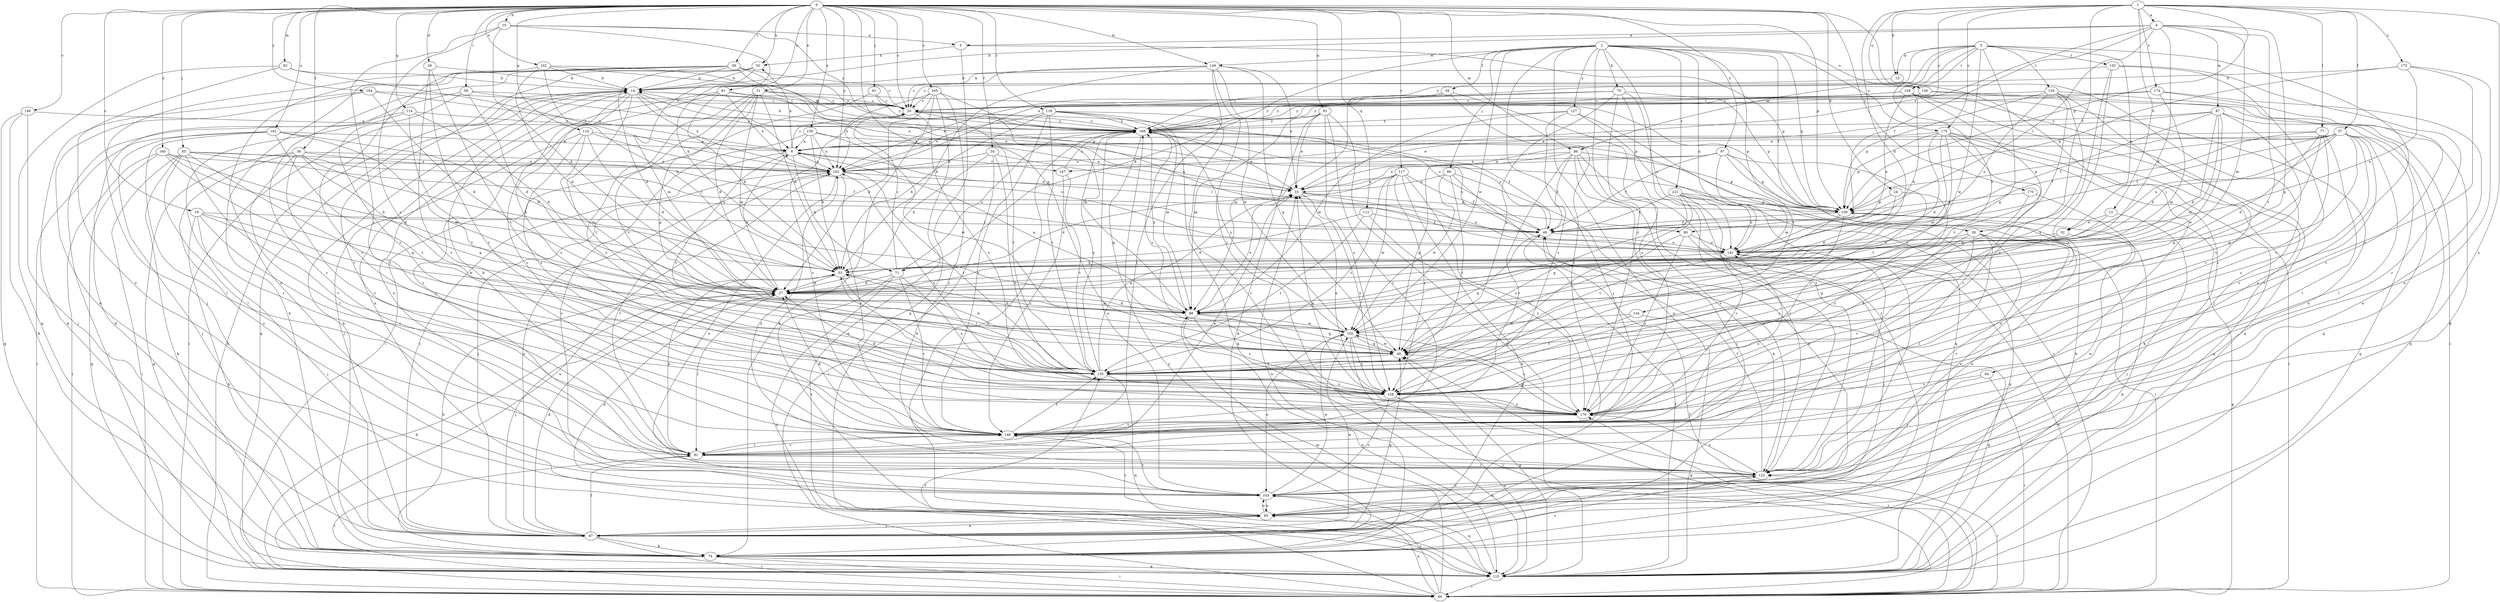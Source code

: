 strict digraph  {
0;
1;
2;
3;
4;
5;
6;
10;
12;
13;
14;
19;
20;
24;
26;
27;
31;
32;
33;
34;
36;
37;
38;
39;
40;
46;
52;
53;
58;
59;
60;
61;
64;
65;
66;
67;
70;
71;
74;
77;
80;
81;
82;
86;
87;
88;
91;
93;
95;
97;
102;
103;
109;
110;
112;
114;
115;
117;
118;
121;
122;
127;
128;
129;
130;
132;
134;
135;
136;
141;
146;
147;
148;
149;
155;
159;
160;
161;
162;
164;
165;
169;
170;
172;
174;
175;
176;
0 -> 10  [label=b];
0 -> 19  [label=c];
0 -> 20  [label=c];
0 -> 24  [label=d];
0 -> 26  [label=d];
0 -> 31  [label=e];
0 -> 34  [label=f];
0 -> 36  [label=f];
0 -> 46  [label=g];
0 -> 52  [label=h];
0 -> 58  [label=i];
0 -> 59  [label=i];
0 -> 61  [label=j];
0 -> 64  [label=j];
0 -> 65  [label=j];
0 -> 82  [label=m];
0 -> 86  [label=m];
0 -> 91  [label=n];
0 -> 93  [label=n];
0 -> 97  [label=o];
0 -> 102  [label=o];
0 -> 109  [label=p];
0 -> 110  [label=q];
0 -> 112  [label=q];
0 -> 114  [label=q];
0 -> 117  [label=r];
0 -> 118  [label=r];
0 -> 146  [label=v];
0 -> 149  [label=w];
0 -> 159  [label=x];
0 -> 160  [label=x];
0 -> 161  [label=x];
0 -> 162  [label=x];
0 -> 164  [label=y];
0 -> 165  [label=y];
0 -> 170  [label=z];
1 -> 4  [label=a];
1 -> 12  [label=b];
1 -> 13  [label=b];
1 -> 27  [label=d];
1 -> 37  [label=f];
1 -> 38  [label=f];
1 -> 77  [label=l];
1 -> 103  [label=o];
1 -> 109  [label=p];
1 -> 136  [label=u];
1 -> 169  [label=y];
1 -> 172  [label=z];
1 -> 174  [label=z];
1 -> 175  [label=z];
2 -> 38  [label=f];
2 -> 39  [label=f];
2 -> 66  [label=j];
2 -> 67  [label=j];
2 -> 70  [label=k];
2 -> 71  [label=k];
2 -> 109  [label=p];
2 -> 115  [label=q];
2 -> 121  [label=r];
2 -> 122  [label=r];
2 -> 127  [label=s];
2 -> 128  [label=s];
2 -> 136  [label=u];
2 -> 141  [label=u];
2 -> 149  [label=w];
2 -> 155  [label=w];
2 -> 175  [label=z];
2 -> 176  [label=z];
3 -> 13  [label=b];
3 -> 32  [label=e];
3 -> 46  [label=g];
3 -> 86  [label=m];
3 -> 95  [label=n];
3 -> 129  [label=t];
3 -> 130  [label=t];
3 -> 132  [label=t];
3 -> 134  [label=t];
3 -> 155  [label=w];
3 -> 162  [label=x];
3 -> 169  [label=y];
4 -> 5  [label=a];
4 -> 14  [label=b];
4 -> 27  [label=d];
4 -> 40  [label=f];
4 -> 46  [label=g];
4 -> 80  [label=l];
4 -> 87  [label=m];
4 -> 88  [label=m];
4 -> 135  [label=t];
4 -> 147  [label=v];
5 -> 52  [label=h];
5 -> 109  [label=p];
5 -> 115  [label=q];
6 -> 20  [label=c];
6 -> 52  [label=h];
6 -> 67  [label=j];
6 -> 71  [label=k];
6 -> 80  [label=l];
6 -> 135  [label=t];
6 -> 147  [label=v];
6 -> 162  [label=x];
10 -> 5  [label=a];
10 -> 27  [label=d];
10 -> 53  [label=h];
10 -> 128  [label=s];
10 -> 169  [label=y];
10 -> 176  [label=z];
12 -> 32  [label=e];
12 -> 53  [label=h];
12 -> 67  [label=j];
13 -> 20  [label=c];
13 -> 67  [label=j];
14 -> 20  [label=c];
14 -> 33  [label=e];
14 -> 60  [label=i];
14 -> 95  [label=n];
14 -> 109  [label=p];
14 -> 115  [label=q];
14 -> 135  [label=t];
14 -> 148  [label=v];
14 -> 162  [label=x];
14 -> 176  [label=z];
19 -> 40  [label=f];
19 -> 67  [label=j];
19 -> 74  [label=k];
19 -> 135  [label=t];
19 -> 148  [label=v];
19 -> 155  [label=w];
20 -> 14  [label=b];
20 -> 128  [label=s];
20 -> 135  [label=t];
20 -> 148  [label=v];
20 -> 169  [label=y];
24 -> 27  [label=d];
24 -> 109  [label=p];
24 -> 176  [label=z];
26 -> 14  [label=b];
26 -> 135  [label=t];
26 -> 148  [label=v];
26 -> 176  [label=z];
27 -> 6  [label=a];
27 -> 67  [label=j];
27 -> 81  [label=l];
27 -> 88  [label=m];
31 -> 20  [label=c];
31 -> 27  [label=d];
31 -> 46  [label=g];
31 -> 53  [label=h];
31 -> 88  [label=m];
31 -> 109  [label=p];
31 -> 135  [label=t];
31 -> 176  [label=z];
32 -> 46  [label=g];
32 -> 141  [label=u];
32 -> 176  [label=z];
33 -> 109  [label=p];
33 -> 128  [label=s];
33 -> 141  [label=u];
34 -> 40  [label=f];
34 -> 53  [label=h];
34 -> 60  [label=i];
34 -> 162  [label=x];
34 -> 176  [label=z];
36 -> 40  [label=f];
36 -> 46  [label=g];
36 -> 53  [label=h];
36 -> 81  [label=l];
36 -> 103  [label=o];
36 -> 115  [label=q];
36 -> 148  [label=v];
36 -> 162  [label=x];
37 -> 6  [label=a];
37 -> 33  [label=e];
37 -> 40  [label=f];
37 -> 46  [label=g];
37 -> 53  [label=h];
37 -> 81  [label=l];
37 -> 109  [label=p];
37 -> 115  [label=q];
37 -> 141  [label=u];
37 -> 148  [label=v];
37 -> 176  [label=z];
38 -> 81  [label=l];
38 -> 103  [label=o];
38 -> 122  [label=r];
38 -> 128  [label=s];
38 -> 141  [label=u];
38 -> 148  [label=v];
39 -> 20  [label=c];
39 -> 67  [label=j];
39 -> 88  [label=m];
39 -> 148  [label=v];
39 -> 162  [label=x];
40 -> 20  [label=c];
40 -> 46  [label=g];
40 -> 141  [label=u];
40 -> 169  [label=y];
46 -> 53  [label=h];
46 -> 135  [label=t];
46 -> 155  [label=w];
46 -> 169  [label=y];
52 -> 14  [label=b];
52 -> 74  [label=k];
52 -> 81  [label=l];
52 -> 88  [label=m];
53 -> 27  [label=d];
53 -> 135  [label=t];
58 -> 6  [label=a];
58 -> 20  [label=c];
58 -> 27  [label=d];
58 -> 74  [label=k];
58 -> 128  [label=s];
59 -> 14  [label=b];
59 -> 20  [label=c];
59 -> 27  [label=d];
59 -> 67  [label=j];
59 -> 103  [label=o];
59 -> 109  [label=p];
59 -> 122  [label=r];
59 -> 169  [label=y];
60 -> 14  [label=b];
60 -> 40  [label=f];
60 -> 46  [label=g];
60 -> 81  [label=l];
60 -> 95  [label=n];
60 -> 103  [label=o];
60 -> 109  [label=p];
60 -> 122  [label=r];
60 -> 135  [label=t];
60 -> 141  [label=u];
60 -> 169  [label=y];
60 -> 176  [label=z];
61 -> 20  [label=c];
61 -> 60  [label=i];
61 -> 169  [label=y];
64 -> 60  [label=i];
64 -> 122  [label=r];
64 -> 128  [label=s];
65 -> 40  [label=f];
65 -> 60  [label=i];
65 -> 74  [label=k];
65 -> 81  [label=l];
65 -> 135  [label=t];
65 -> 141  [label=u];
65 -> 148  [label=v];
65 -> 162  [label=x];
66 -> 33  [label=e];
66 -> 95  [label=n];
66 -> 122  [label=r];
66 -> 135  [label=t];
66 -> 155  [label=w];
67 -> 27  [label=d];
67 -> 46  [label=g];
67 -> 60  [label=i];
67 -> 74  [label=k];
67 -> 81  [label=l];
67 -> 95  [label=n];
67 -> 155  [label=w];
67 -> 162  [label=x];
70 -> 20  [label=c];
70 -> 46  [label=g];
70 -> 109  [label=p];
70 -> 122  [label=r];
70 -> 141  [label=u];
70 -> 169  [label=y];
70 -> 176  [label=z];
71 -> 20  [label=c];
71 -> 27  [label=d];
71 -> 95  [label=n];
71 -> 115  [label=q];
71 -> 128  [label=s];
71 -> 148  [label=v];
71 -> 169  [label=y];
74 -> 14  [label=b];
74 -> 33  [label=e];
74 -> 53  [label=h];
74 -> 60  [label=i];
74 -> 115  [label=q];
74 -> 122  [label=r];
77 -> 6  [label=a];
77 -> 27  [label=d];
77 -> 40  [label=f];
77 -> 46  [label=g];
77 -> 81  [label=l];
77 -> 128  [label=s];
80 -> 67  [label=j];
80 -> 135  [label=t];
80 -> 141  [label=u];
80 -> 176  [label=z];
81 -> 14  [label=b];
81 -> 33  [label=e];
81 -> 53  [label=h];
81 -> 122  [label=r];
81 -> 148  [label=v];
82 -> 14  [label=b];
82 -> 103  [label=o];
82 -> 115  [label=q];
82 -> 162  [label=x];
86 -> 40  [label=f];
86 -> 46  [label=g];
86 -> 67  [label=j];
86 -> 74  [label=k];
86 -> 109  [label=p];
86 -> 122  [label=r];
86 -> 148  [label=v];
86 -> 162  [label=x];
87 -> 27  [label=d];
87 -> 33  [label=e];
87 -> 40  [label=f];
87 -> 88  [label=m];
87 -> 115  [label=q];
87 -> 128  [label=s];
87 -> 155  [label=w];
87 -> 169  [label=y];
88 -> 6  [label=a];
88 -> 27  [label=d];
88 -> 33  [label=e];
88 -> 46  [label=g];
88 -> 115  [label=q];
88 -> 128  [label=s];
88 -> 155  [label=w];
88 -> 169  [label=y];
91 -> 20  [label=c];
91 -> 53  [label=h];
91 -> 103  [label=o];
91 -> 122  [label=r];
91 -> 141  [label=u];
91 -> 162  [label=x];
93 -> 33  [label=e];
93 -> 74  [label=k];
93 -> 81  [label=l];
93 -> 88  [label=m];
93 -> 115  [label=q];
93 -> 128  [label=s];
93 -> 169  [label=y];
95 -> 27  [label=d];
95 -> 67  [label=j];
95 -> 103  [label=o];
95 -> 148  [label=v];
97 -> 33  [label=e];
97 -> 40  [label=f];
97 -> 74  [label=k];
97 -> 88  [label=m];
97 -> 109  [label=p];
97 -> 162  [label=x];
97 -> 176  [label=z];
102 -> 14  [label=b];
102 -> 27  [label=d];
102 -> 33  [label=e];
102 -> 53  [label=h];
102 -> 148  [label=v];
102 -> 169  [label=y];
103 -> 95  [label=n];
103 -> 115  [label=q];
103 -> 148  [label=v];
103 -> 155  [label=w];
109 -> 40  [label=f];
109 -> 95  [label=n];
109 -> 128  [label=s];
109 -> 135  [label=t];
110 -> 6  [label=a];
110 -> 27  [label=d];
110 -> 67  [label=j];
110 -> 88  [label=m];
110 -> 128  [label=s];
110 -> 141  [label=u];
112 -> 27  [label=d];
112 -> 40  [label=f];
112 -> 135  [label=t];
112 -> 176  [label=z];
114 -> 27  [label=d];
114 -> 60  [label=i];
114 -> 122  [label=r];
114 -> 135  [label=t];
114 -> 169  [label=y];
115 -> 27  [label=d];
115 -> 40  [label=f];
115 -> 46  [label=g];
115 -> 60  [label=i];
115 -> 88  [label=m];
115 -> 109  [label=p];
115 -> 162  [label=x];
117 -> 27  [label=d];
117 -> 33  [label=e];
117 -> 40  [label=f];
117 -> 74  [label=k];
117 -> 128  [label=s];
117 -> 135  [label=t];
117 -> 155  [label=w];
117 -> 176  [label=z];
118 -> 53  [label=h];
118 -> 88  [label=m];
118 -> 115  [label=q];
118 -> 122  [label=r];
118 -> 135  [label=t];
118 -> 148  [label=v];
118 -> 162  [label=x];
118 -> 169  [label=y];
121 -> 40  [label=f];
121 -> 46  [label=g];
121 -> 60  [label=i];
121 -> 109  [label=p];
121 -> 115  [label=q];
121 -> 135  [label=t];
121 -> 141  [label=u];
121 -> 148  [label=v];
122 -> 40  [label=f];
122 -> 95  [label=n];
122 -> 103  [label=o];
122 -> 141  [label=u];
122 -> 162  [label=x];
122 -> 176  [label=z];
127 -> 60  [label=i];
127 -> 88  [label=m];
127 -> 115  [label=q];
127 -> 128  [label=s];
127 -> 169  [label=y];
128 -> 27  [label=d];
128 -> 33  [label=e];
128 -> 53  [label=h];
128 -> 103  [label=o];
128 -> 115  [label=q];
128 -> 162  [label=x];
128 -> 176  [label=z];
129 -> 20  [label=c];
129 -> 53  [label=h];
129 -> 95  [label=n];
129 -> 115  [label=q];
129 -> 122  [label=r];
129 -> 135  [label=t];
129 -> 141  [label=u];
129 -> 169  [label=y];
130 -> 20  [label=c];
130 -> 74  [label=k];
130 -> 109  [label=p];
130 -> 128  [label=s];
130 -> 141  [label=u];
130 -> 148  [label=v];
130 -> 176  [label=z];
132 -> 14  [label=b];
132 -> 122  [label=r];
132 -> 128  [label=s];
132 -> 148  [label=v];
132 -> 176  [label=z];
134 -> 115  [label=q];
134 -> 135  [label=t];
134 -> 155  [label=w];
135 -> 33  [label=e];
135 -> 115  [label=q];
135 -> 128  [label=s];
135 -> 169  [label=y];
136 -> 20  [label=c];
136 -> 60  [label=i];
136 -> 115  [label=q];
136 -> 169  [label=y];
141 -> 53  [label=h];
141 -> 122  [label=r];
141 -> 169  [label=y];
146 -> 67  [label=j];
146 -> 74  [label=k];
146 -> 115  [label=q];
146 -> 169  [label=y];
147 -> 135  [label=t];
147 -> 148  [label=v];
147 -> 169  [label=y];
148 -> 27  [label=d];
148 -> 81  [label=l];
148 -> 135  [label=t];
148 -> 141  [label=u];
149 -> 14  [label=b];
149 -> 20  [label=c];
149 -> 33  [label=e];
149 -> 46  [label=g];
149 -> 53  [label=h];
149 -> 81  [label=l];
149 -> 155  [label=w];
149 -> 176  [label=z];
155 -> 46  [label=g];
155 -> 53  [label=h];
155 -> 60  [label=i];
155 -> 103  [label=o];
155 -> 128  [label=s];
155 -> 169  [label=y];
155 -> 176  [label=z];
159 -> 6  [label=a];
159 -> 33  [label=e];
159 -> 53  [label=h];
159 -> 103  [label=o];
159 -> 155  [label=w];
159 -> 162  [label=x];
160 -> 27  [label=d];
160 -> 46  [label=g];
160 -> 53  [label=h];
160 -> 60  [label=i];
160 -> 115  [label=q];
160 -> 162  [label=x];
161 -> 6  [label=a];
161 -> 53  [label=h];
161 -> 60  [label=i];
161 -> 67  [label=j];
161 -> 81  [label=l];
161 -> 88  [label=m];
161 -> 135  [label=t];
162 -> 33  [label=e];
162 -> 67  [label=j];
162 -> 81  [label=l];
162 -> 103  [label=o];
162 -> 135  [label=t];
162 -> 148  [label=v];
164 -> 6  [label=a];
164 -> 20  [label=c];
164 -> 27  [label=d];
164 -> 74  [label=k];
164 -> 95  [label=n];
165 -> 20  [label=c];
165 -> 27  [label=d];
165 -> 74  [label=k];
165 -> 88  [label=m];
165 -> 115  [label=q];
165 -> 122  [label=r];
165 -> 162  [label=x];
169 -> 6  [label=a];
169 -> 14  [label=b];
169 -> 20  [label=c];
169 -> 33  [label=e];
169 -> 40  [label=f];
169 -> 46  [label=g];
169 -> 95  [label=n];
169 -> 103  [label=o];
170 -> 95  [label=n];
170 -> 109  [label=p];
170 -> 176  [label=z];
172 -> 14  [label=b];
172 -> 103  [label=o];
172 -> 109  [label=p];
172 -> 141  [label=u];
172 -> 176  [label=z];
174 -> 20  [label=c];
174 -> 88  [label=m];
174 -> 95  [label=n];
174 -> 148  [label=v];
174 -> 169  [label=y];
175 -> 6  [label=a];
175 -> 27  [label=d];
175 -> 60  [label=i];
175 -> 74  [label=k];
175 -> 88  [label=m];
175 -> 109  [label=p];
175 -> 115  [label=q];
175 -> 135  [label=t];
175 -> 148  [label=v];
176 -> 33  [label=e];
176 -> 46  [label=g];
176 -> 148  [label=v];
}
